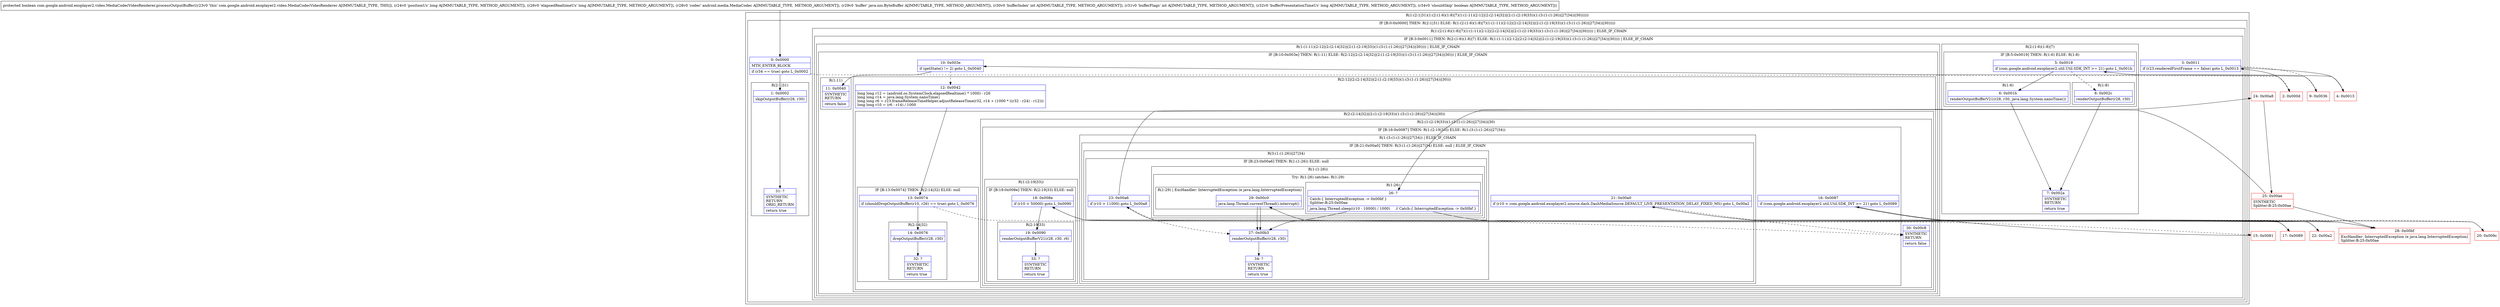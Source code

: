 digraph "CFG forcom.google.android.exoplayer2.video.MediaCodecVideoRenderer.processOutputBuffer(JJLandroid\/media\/MediaCodec;Ljava\/nio\/ByteBuffer;IIJZ)Z" {
subgraph cluster_Region_1457541205 {
label = "R(1:(2:1|31)(1:(2:(1:6)(1:8)|7)(1:(1:11)(2:12|(2:(2:14|32)|(2:(1:(2:19|33))(1:(3:(1:(1:26))|27|34))|30))))))";
node [shape=record,color=blue];
subgraph cluster_IfRegion_1349562322 {
label = "IF [B:0:0x0000] THEN: R(2:1|31) ELSE: R(1:(2:(1:6)(1:8)|7)(1:(1:11)(2:12|(2:(2:14|32)|(2:(1:(2:19|33))(1:(3:(1:(1:26))|27|34))|30)))))";
node [shape=record,color=blue];
Node_0 [shape=record,label="{0\:\ 0x0000|MTH_ENTER_BLOCK\l|if (r34 == true) goto L_0x0002\l}"];
subgraph cluster_Region_429859715 {
label = "R(2:1|31)";
node [shape=record,color=blue];
Node_1 [shape=record,label="{1\:\ 0x0002|skipOutputBuffer(r28, r30)\l}"];
Node_31 [shape=record,label="{31\:\ ?|SYNTHETIC\lRETURN\lORIG_RETURN\l|return true\l}"];
}
subgraph cluster_Region_644575546 {
label = "R(1:(2:(1:6)(1:8)|7)(1:(1:11)(2:12|(2:(2:14|32)|(2:(1:(2:19|33))(1:(3:(1:(1:26))|27|34))|30))))) | ELSE_IF_CHAIN\l";
node [shape=record,color=blue];
subgraph cluster_IfRegion_1927151450 {
label = "IF [B:3:0x0011] THEN: R(2:(1:6)(1:8)|7) ELSE: R(1:(1:11)(2:12|(2:(2:14|32)|(2:(1:(2:19|33))(1:(3:(1:(1:26))|27|34))|30)))) | ELSE_IF_CHAIN\l";
node [shape=record,color=blue];
Node_3 [shape=record,label="{3\:\ 0x0011|if (r23.renderedFirstFrame == false) goto L_0x0013\l}"];
subgraph cluster_Region_663142636 {
label = "R(2:(1:6)(1:8)|7)";
node [shape=record,color=blue];
subgraph cluster_IfRegion_1197833380 {
label = "IF [B:5:0x0019] THEN: R(1:6) ELSE: R(1:8)";
node [shape=record,color=blue];
Node_5 [shape=record,label="{5\:\ 0x0019|if (com.google.android.exoplayer2.util.Util.SDK_INT \>= 21) goto L_0x001b\l}"];
subgraph cluster_Region_981088211 {
label = "R(1:6)";
node [shape=record,color=blue];
Node_6 [shape=record,label="{6\:\ 0x001b|renderOutputBufferV21(r28, r30, java.lang.System.nanoTime())\l}"];
}
subgraph cluster_Region_666904809 {
label = "R(1:8)";
node [shape=record,color=blue];
Node_8 [shape=record,label="{8\:\ 0x002c|renderOutputBuffer(r28, r30)\l}"];
}
}
Node_7 [shape=record,label="{7\:\ 0x002a|SYNTHETIC\lRETURN\l|return true\l}"];
}
subgraph cluster_Region_911215965 {
label = "R(1:(1:11)(2:12|(2:(2:14|32)|(2:(1:(2:19|33))(1:(3:(1:(1:26))|27|34))|30)))) | ELSE_IF_CHAIN\l";
node [shape=record,color=blue];
subgraph cluster_IfRegion_1522325359 {
label = "IF [B:10:0x003e] THEN: R(1:11) ELSE: R(2:12|(2:(2:14|32)|(2:(1:(2:19|33))(1:(3:(1:(1:26))|27|34))|30))) | ELSE_IF_CHAIN\l";
node [shape=record,color=blue];
Node_10 [shape=record,label="{10\:\ 0x003e|if (getState() != 2) goto L_0x0040\l}"];
subgraph cluster_Region_823375684 {
label = "R(1:11)";
node [shape=record,color=blue];
Node_11 [shape=record,label="{11\:\ 0x0040|SYNTHETIC\lRETURN\l|return false\l}"];
}
subgraph cluster_Region_1035156653 {
label = "R(2:12|(2:(2:14|32)|(2:(1:(2:19|33))(1:(3:(1:(1:26))|27|34))|30)))";
node [shape=record,color=blue];
Node_12 [shape=record,label="{12\:\ 0x0042|long long r12 = (android.os.SystemClock.elapsedRealtime() * 1000) \- r26\llong long r14 = java.lang.System.nanoTime()\llong long r6 = r23.frameReleaseTimeHelper.adjustReleaseTime(r32, r14 + (1000 * ((r32 \- r24) \- r12)))\llong long r10 = (r6 \- r14) \/ 1000\l}"];
subgraph cluster_Region_397563631 {
label = "R(2:(2:14|32)|(2:(1:(2:19|33))(1:(3:(1:(1:26))|27|34))|30))";
node [shape=record,color=blue];
subgraph cluster_IfRegion_64872199 {
label = "IF [B:13:0x0074] THEN: R(2:14|32) ELSE: null";
node [shape=record,color=blue];
Node_13 [shape=record,label="{13\:\ 0x0074|if (shouldDropOutputBuffer(r10, r26) == true) goto L_0x0076\l}"];
subgraph cluster_Region_557747105 {
label = "R(2:14|32)";
node [shape=record,color=blue];
Node_14 [shape=record,label="{14\:\ 0x0076|dropOutputBuffer(r28, r30)\l}"];
Node_32 [shape=record,label="{32\:\ ?|SYNTHETIC\lRETURN\l|return true\l}"];
}
}
subgraph cluster_Region_495269702 {
label = "R(2:(1:(2:19|33))(1:(3:(1:(1:26))|27|34))|30)";
node [shape=record,color=blue];
subgraph cluster_IfRegion_830474789 {
label = "IF [B:16:0x0087] THEN: R(1:(2:19|33)) ELSE: R(1:(3:(1:(1:26))|27|34))";
node [shape=record,color=blue];
Node_16 [shape=record,label="{16\:\ 0x0087|if (com.google.android.exoplayer2.util.Util.SDK_INT \>= 21) goto L_0x0089\l}"];
subgraph cluster_Region_872429524 {
label = "R(1:(2:19|33))";
node [shape=record,color=blue];
subgraph cluster_IfRegion_1671432570 {
label = "IF [B:18:0x008e] THEN: R(2:19|33) ELSE: null";
node [shape=record,color=blue];
Node_18 [shape=record,label="{18\:\ 0x008e|if (r10 \< 50000) goto L_0x0090\l}"];
subgraph cluster_Region_1288964433 {
label = "R(2:19|33)";
node [shape=record,color=blue];
Node_19 [shape=record,label="{19\:\ 0x0090|renderOutputBufferV21(r28, r30, r6)\l}"];
Node_33 [shape=record,label="{33\:\ ?|SYNTHETIC\lRETURN\l|return true\l}"];
}
}
}
subgraph cluster_Region_1630982518 {
label = "R(1:(3:(1:(1:26))|27|34)) | ELSE_IF_CHAIN\l";
node [shape=record,color=blue];
subgraph cluster_IfRegion_1204946935 {
label = "IF [B:21:0x00a0] THEN: R(3:(1:(1:26))|27|34) ELSE: null | ELSE_IF_CHAIN\l";
node [shape=record,color=blue];
Node_21 [shape=record,label="{21\:\ 0x00a0|if (r10 \< com.google.android.exoplayer2.source.dash.DashMediaSource.DEFAULT_LIVE_PRESENTATION_DELAY_FIXED_MS) goto L_0x00a2\l}"];
subgraph cluster_Region_1430119697 {
label = "R(3:(1:(1:26))|27|34)";
node [shape=record,color=blue];
subgraph cluster_IfRegion_731910365 {
label = "IF [B:23:0x00a6] THEN: R(1:(1:26)) ELSE: null";
node [shape=record,color=blue];
Node_23 [shape=record,label="{23\:\ 0x00a6|if (r10 \> 11000) goto L_0x00a8\l}"];
subgraph cluster_Region_1683823793 {
label = "R(1:(1:26))";
node [shape=record,color=blue];
subgraph cluster_TryCatchRegion_1372989817 {
label = "Try: R(1:26) catches: R(1:29)";
node [shape=record,color=blue];
subgraph cluster_Region_1181271881 {
label = "R(1:26)";
node [shape=record,color=blue];
Node_26 [shape=record,label="{26\:\ ?|Catch:\{ InterruptedException \-\> 0x00bf \}\lSplitter:B:25:0x00ae\l|java.lang.Thread.sleep((r10 \- 10000) \/ 1000)     \/\/ Catch:\{ InterruptedException \-\> 0x00bf \}\l}"];
}
subgraph cluster_Region_113045332 {
label = "R(1:29) | ExcHandler: InterruptedException (e java.lang.InterruptedException)\l";
node [shape=record,color=blue];
Node_29 [shape=record,label="{29\:\ 0x00c0|java.lang.Thread.currentThread().interrupt()\l}"];
}
}
}
}
Node_27 [shape=record,label="{27\:\ 0x00b3|renderOutputBuffer(r28, r30)\l}"];
Node_34 [shape=record,label="{34\:\ ?|SYNTHETIC\lRETURN\l|return true\l}"];
}
}
}
}
Node_30 [shape=record,label="{30\:\ 0x00c8|SYNTHETIC\lRETURN\l|return false\l}"];
}
}
}
}
}
}
}
}
}
subgraph cluster_Region_113045332 {
label = "R(1:29) | ExcHandler: InterruptedException (e java.lang.InterruptedException)\l";
node [shape=record,color=blue];
Node_29 [shape=record,label="{29\:\ 0x00c0|java.lang.Thread.currentThread().interrupt()\l}"];
}
Node_2 [shape=record,color=red,label="{2\:\ 0x000d}"];
Node_4 [shape=record,color=red,label="{4\:\ 0x0013}"];
Node_9 [shape=record,color=red,label="{9\:\ 0x0036}"];
Node_15 [shape=record,color=red,label="{15\:\ 0x0081}"];
Node_17 [shape=record,color=red,label="{17\:\ 0x0089}"];
Node_20 [shape=record,color=red,label="{20\:\ 0x009c}"];
Node_22 [shape=record,color=red,label="{22\:\ 0x00a2}"];
Node_24 [shape=record,color=red,label="{24\:\ 0x00a8}"];
Node_25 [shape=record,color=red,label="{25\:\ 0x00ae|SYNTHETIC\lSplitter:B:25:0x00ae\l}"];
Node_28 [shape=record,color=red,label="{28\:\ 0x00bf|ExcHandler: InterruptedException (e java.lang.InterruptedException)\lSplitter:B:25:0x00ae\l}"];
MethodNode[shape=record,label="{protected boolean com.google.android.exoplayer2.video.MediaCodecVideoRenderer.processOutputBuffer((r23v0 'this' com.google.android.exoplayer2.video.MediaCodecVideoRenderer A[IMMUTABLE_TYPE, THIS]), (r24v0 'positionUs' long A[IMMUTABLE_TYPE, METHOD_ARGUMENT]), (r26v0 'elapsedRealtimeUs' long A[IMMUTABLE_TYPE, METHOD_ARGUMENT]), (r28v0 'codec' android.media.MediaCodec A[IMMUTABLE_TYPE, METHOD_ARGUMENT]), (r29v0 'buffer' java.nio.ByteBuffer A[IMMUTABLE_TYPE, METHOD_ARGUMENT]), (r30v0 'bufferIndex' int A[IMMUTABLE_TYPE, METHOD_ARGUMENT]), (r31v0 'bufferFlags' int A[IMMUTABLE_TYPE, METHOD_ARGUMENT]), (r32v0 'bufferPresentationTimeUs' long A[IMMUTABLE_TYPE, METHOD_ARGUMENT]), (r34v0 'shouldSkip' boolean A[IMMUTABLE_TYPE, METHOD_ARGUMENT])) }"];
MethodNode -> Node_0;
Node_0 -> Node_1;
Node_0 -> Node_2[style=dashed];
Node_1 -> Node_31;
Node_3 -> Node_4;
Node_3 -> Node_9[style=dashed];
Node_5 -> Node_6;
Node_5 -> Node_8[style=dashed];
Node_6 -> Node_7;
Node_8 -> Node_7;
Node_10 -> Node_11;
Node_10 -> Node_12[style=dashed];
Node_12 -> Node_13;
Node_13 -> Node_14;
Node_13 -> Node_15[style=dashed];
Node_14 -> Node_32;
Node_16 -> Node_17;
Node_16 -> Node_20[style=dashed];
Node_18 -> Node_19;
Node_18 -> Node_30[style=dashed];
Node_19 -> Node_33;
Node_21 -> Node_22;
Node_21 -> Node_30[style=dashed];
Node_23 -> Node_24;
Node_23 -> Node_27[style=dashed];
Node_26 -> Node_27;
Node_26 -> Node_28;
Node_29 -> Node_27;
Node_27 -> Node_34;
Node_29 -> Node_27;
Node_2 -> Node_3;
Node_4 -> Node_5;
Node_9 -> Node_10;
Node_15 -> Node_16;
Node_17 -> Node_18;
Node_20 -> Node_21;
Node_22 -> Node_23;
Node_24 -> Node_25;
Node_25 -> Node_26;
Node_25 -> Node_28;
Node_28 -> Node_29;
}


